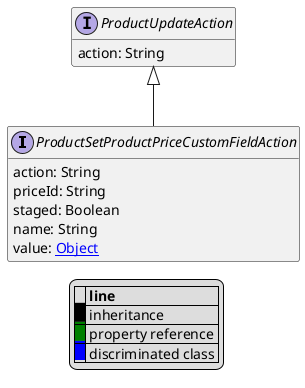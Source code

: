 @startuml

hide empty fields
hide empty methods
legend
|= |= line |
|<back:black>   </back>| inheritance |
|<back:green>   </back>| property reference |
|<back:blue>   </back>| discriminated class |
endlegend
interface ProductSetProductPriceCustomFieldAction [[ProductSetProductPriceCustomFieldAction.svg]] extends ProductUpdateAction {
    action: String
    priceId: String
    staged: Boolean
    name: String
    value: [[Object.svg Object]]
}
interface ProductUpdateAction [[ProductUpdateAction.svg]]  {
    action: String
}





@enduml

